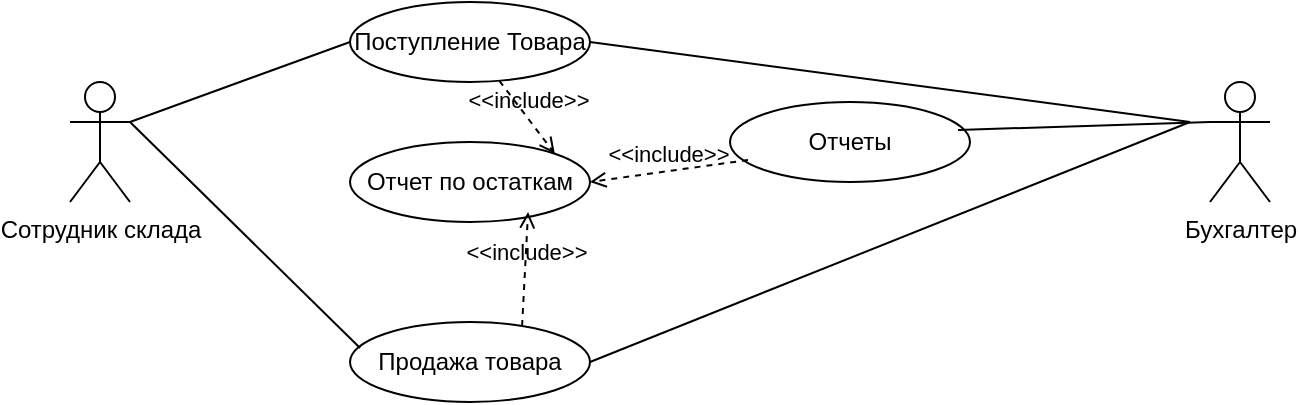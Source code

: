<mxfile version="24.7.16">
  <diagram name="Страница — 1" id="dmQdvrkw74FUFjhWXH7p">
    <mxGraphModel dx="1666" dy="801" grid="1" gridSize="10" guides="1" tooltips="1" connect="1" arrows="1" fold="1" page="1" pageScale="1" pageWidth="827" pageHeight="1169" math="0" shadow="0">
      <root>
        <mxCell id="0" />
        <mxCell id="1" parent="0" />
        <mxCell id="2TmprdvV5mUWxM8FZlbS-1" value="Бухгалтер" style="shape=umlActor;verticalLabelPosition=bottom;verticalAlign=top;html=1;outlineConnect=0;" vertex="1" parent="1">
          <mxGeometry x="710" y="90" width="30" height="60" as="geometry" />
        </mxCell>
        <mxCell id="2TmprdvV5mUWxM8FZlbS-4" value="Сотрудник склада" style="shape=umlActor;verticalLabelPosition=bottom;verticalAlign=top;html=1;outlineConnect=0;" vertex="1" parent="1">
          <mxGeometry x="140" y="90" width="30" height="60" as="geometry" />
        </mxCell>
        <mxCell id="2TmprdvV5mUWxM8FZlbS-5" value="Отчеты" style="ellipse;whiteSpace=wrap;html=1;" vertex="1" parent="1">
          <mxGeometry x="470" y="100" width="120" height="40" as="geometry" />
        </mxCell>
        <mxCell id="2TmprdvV5mUWxM8FZlbS-7" value="Отчет по остаткам" style="ellipse;whiteSpace=wrap;html=1;" vertex="1" parent="1">
          <mxGeometry x="280" y="120" width="120" height="40" as="geometry" />
        </mxCell>
        <mxCell id="2TmprdvV5mUWxM8FZlbS-8" value="Продажа товара" style="ellipse;whiteSpace=wrap;html=1;" vertex="1" parent="1">
          <mxGeometry x="280" y="210" width="120" height="40" as="geometry" />
        </mxCell>
        <mxCell id="2TmprdvV5mUWxM8FZlbS-9" value="Поступление Товара" style="ellipse;whiteSpace=wrap;html=1;" vertex="1" parent="1">
          <mxGeometry x="280" y="50" width="120" height="40" as="geometry" />
        </mxCell>
        <mxCell id="2TmprdvV5mUWxM8FZlbS-10" value="" style="endArrow=none;html=1;rounded=0;exitX=1;exitY=0.333;exitDx=0;exitDy=0;exitPerimeter=0;entryX=0;entryY=0.5;entryDx=0;entryDy=0;" edge="1" parent="1" source="2TmprdvV5mUWxM8FZlbS-4" target="2TmprdvV5mUWxM8FZlbS-9">
          <mxGeometry width="50" height="50" relative="1" as="geometry">
            <mxPoint x="390" y="440" as="sourcePoint" />
            <mxPoint x="440" y="390" as="targetPoint" />
          </mxGeometry>
        </mxCell>
        <mxCell id="2TmprdvV5mUWxM8FZlbS-11" value="" style="endArrow=none;html=1;rounded=0;entryX=0.042;entryY=0.325;entryDx=0;entryDy=0;entryPerimeter=0;" edge="1" parent="1" target="2TmprdvV5mUWxM8FZlbS-8">
          <mxGeometry width="50" height="50" relative="1" as="geometry">
            <mxPoint x="170" y="110" as="sourcePoint" />
            <mxPoint x="290" y="80" as="targetPoint" />
          </mxGeometry>
        </mxCell>
        <mxCell id="2TmprdvV5mUWxM8FZlbS-13" value="" style="endArrow=none;html=1;rounded=0;entryX=0;entryY=0.333;entryDx=0;entryDy=0;entryPerimeter=0;exitX=0.95;exitY=0.35;exitDx=0;exitDy=0;exitPerimeter=0;" edge="1" parent="1" source="2TmprdvV5mUWxM8FZlbS-5" target="2TmprdvV5mUWxM8FZlbS-1">
          <mxGeometry width="50" height="50" relative="1" as="geometry">
            <mxPoint x="180" y="120" as="sourcePoint" />
            <mxPoint x="295" y="193" as="targetPoint" />
          </mxGeometry>
        </mxCell>
        <mxCell id="2TmprdvV5mUWxM8FZlbS-14" value="" style="endArrow=none;html=1;rounded=0;exitX=1;exitY=0.5;exitDx=0;exitDy=0;" edge="1" parent="1" source="2TmprdvV5mUWxM8FZlbS-8">
          <mxGeometry width="50" height="50" relative="1" as="geometry">
            <mxPoint x="510" y="440" as="sourcePoint" />
            <mxPoint x="700" y="110" as="targetPoint" />
          </mxGeometry>
        </mxCell>
        <mxCell id="2TmprdvV5mUWxM8FZlbS-15" value="" style="endArrow=none;html=1;rounded=0;exitX=1;exitY=0.5;exitDx=0;exitDy=0;" edge="1" parent="1" source="2TmprdvV5mUWxM8FZlbS-9">
          <mxGeometry width="50" height="50" relative="1" as="geometry">
            <mxPoint x="510" y="440" as="sourcePoint" />
            <mxPoint x="700" y="110" as="targetPoint" />
          </mxGeometry>
        </mxCell>
        <mxCell id="2TmprdvV5mUWxM8FZlbS-16" value="&amp;lt;&amp;lt;include&amp;gt;&amp;gt;" style="html=1;verticalAlign=bottom;labelBackgroundColor=none;endArrow=open;endFill=0;dashed=1;rounded=0;entryX=1;entryY=0;entryDx=0;entryDy=0;" edge="1" parent="1" source="2TmprdvV5mUWxM8FZlbS-9" target="2TmprdvV5mUWxM8FZlbS-7">
          <mxGeometry width="160" relative="1" as="geometry">
            <mxPoint x="400" y="350" as="sourcePoint" />
            <mxPoint x="610" y="410" as="targetPoint" />
          </mxGeometry>
        </mxCell>
        <mxCell id="2TmprdvV5mUWxM8FZlbS-17" value="&amp;lt;&amp;lt;include&amp;gt;&amp;gt;" style="html=1;verticalAlign=bottom;labelBackgroundColor=none;endArrow=open;endFill=0;dashed=1;rounded=0;exitX=0.717;exitY=0.05;exitDx=0;exitDy=0;exitPerimeter=0;entryX=0.742;entryY=0.875;entryDx=0;entryDy=0;entryPerimeter=0;" edge="1" parent="1" source="2TmprdvV5mUWxM8FZlbS-8" target="2TmprdvV5mUWxM8FZlbS-7">
          <mxGeometry width="160" relative="1" as="geometry">
            <mxPoint x="450" y="410" as="sourcePoint" />
            <mxPoint x="610" y="410" as="targetPoint" />
          </mxGeometry>
        </mxCell>
        <mxCell id="2TmprdvV5mUWxM8FZlbS-18" value="&amp;lt;&amp;lt;include&amp;gt;&amp;gt;" style="html=1;verticalAlign=bottom;labelBackgroundColor=none;endArrow=open;endFill=0;dashed=1;rounded=0;exitX=0.075;exitY=0.725;exitDx=0;exitDy=0;exitPerimeter=0;entryX=1;entryY=0.5;entryDx=0;entryDy=0;" edge="1" parent="1" source="2TmprdvV5mUWxM8FZlbS-5" target="2TmprdvV5mUWxM8FZlbS-7">
          <mxGeometry width="160" relative="1" as="geometry">
            <mxPoint x="450" y="410" as="sourcePoint" />
            <mxPoint x="610" y="410" as="targetPoint" />
          </mxGeometry>
        </mxCell>
      </root>
    </mxGraphModel>
  </diagram>
</mxfile>

